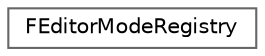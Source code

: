 digraph "Graphical Class Hierarchy"
{
 // INTERACTIVE_SVG=YES
 // LATEX_PDF_SIZE
  bgcolor="transparent";
  edge [fontname=Helvetica,fontsize=10,labelfontname=Helvetica,labelfontsize=10];
  node [fontname=Helvetica,fontsize=10,shape=box,height=0.2,width=0.4];
  rankdir="LR";
  Node0 [id="Node000000",label="FEditorModeRegistry",height=0.2,width=0.4,color="grey40", fillcolor="white", style="filled",URL="$d7/d60/classFEditorModeRegistry.html",tooltip="A registry of editor modes and factories."];
}
